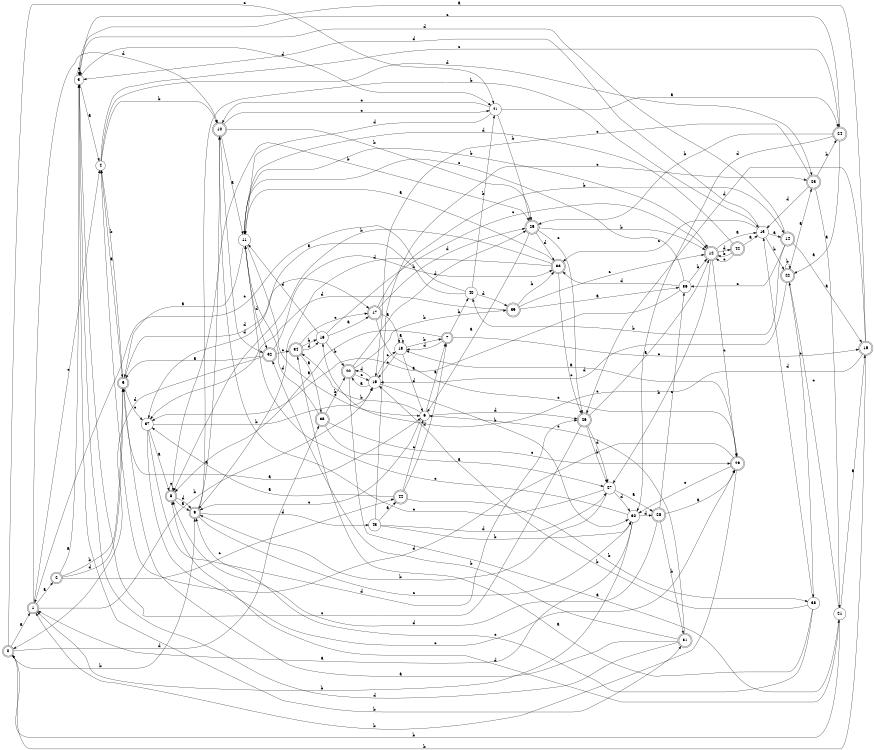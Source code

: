 digraph n36_5 {
__start0 [label="" shape="none"];

rankdir=LR;
size="8,5";

s0 [style="rounded,filled", color="black", fillcolor="white" shape="doublecircle", label="0"];
s1 [style="rounded,filled", color="black", fillcolor="white" shape="doublecircle", label="1"];
s2 [style="rounded,filled", color="black", fillcolor="white" shape="doublecircle", label="2"];
s3 [style="filled", color="black", fillcolor="white" shape="circle", label="3"];
s4 [style="filled", color="black", fillcolor="white" shape="circle", label="4"];
s5 [style="rounded,filled", color="black", fillcolor="white" shape="doublecircle", label="5"];
s6 [style="filled", color="black", fillcolor="white" shape="circle", label="6"];
s7 [style="rounded,filled", color="black", fillcolor="white" shape="doublecircle", label="7"];
s8 [style="rounded,filled", color="black", fillcolor="white" shape="doublecircle", label="8"];
s9 [style="rounded,filled", color="black", fillcolor="white" shape="doublecircle", label="9"];
s10 [style="rounded,filled", color="black", fillcolor="white" shape="doublecircle", label="10"];
s11 [style="filled", color="black", fillcolor="white" shape="circle", label="11"];
s12 [style="rounded,filled", color="black", fillcolor="white" shape="doublecircle", label="12"];
s13 [style="filled", color="black", fillcolor="white" shape="circle", label="13"];
s14 [style="rounded,filled", color="black", fillcolor="white" shape="doublecircle", label="14"];
s15 [style="rounded,filled", color="black", fillcolor="white" shape="doublecircle", label="15"];
s16 [style="filled", color="black", fillcolor="white" shape="circle", label="16"];
s17 [style="rounded,filled", color="black", fillcolor="white" shape="doublecircle", label="17"];
s18 [style="filled", color="black", fillcolor="white" shape="circle", label="18"];
s19 [style="filled", color="black", fillcolor="white" shape="circle", label="19"];
s20 [style="rounded,filled", color="black", fillcolor="white" shape="doublecircle", label="20"];
s21 [style="filled", color="black", fillcolor="white" shape="circle", label="21"];
s22 [style="rounded,filled", color="black", fillcolor="white" shape="doublecircle", label="22"];
s23 [style="rounded,filled", color="black", fillcolor="white" shape="doublecircle", label="23"];
s24 [style="rounded,filled", color="black", fillcolor="white" shape="doublecircle", label="24"];
s25 [style="rounded,filled", color="black", fillcolor="white" shape="doublecircle", label="25"];
s26 [style="rounded,filled", color="black", fillcolor="white" shape="doublecircle", label="26"];
s27 [style="filled", color="black", fillcolor="white" shape="circle", label="27"];
s28 [style="rounded,filled", color="black", fillcolor="white" shape="doublecircle", label="28"];
s29 [style="rounded,filled", color="black", fillcolor="white" shape="doublecircle", label="29"];
s30 [style="filled", color="black", fillcolor="white" shape="circle", label="30"];
s31 [style="rounded,filled", color="black", fillcolor="white" shape="doublecircle", label="31"];
s32 [style="rounded,filled", color="black", fillcolor="white" shape="doublecircle", label="32"];
s33 [style="rounded,filled", color="black", fillcolor="white" shape="doublecircle", label="33"];
s34 [style="rounded,filled", color="black", fillcolor="white" shape="doublecircle", label="34"];
s35 [style="rounded,filled", color="black", fillcolor="white" shape="doublecircle", label="35"];
s36 [style="filled", color="black", fillcolor="white" shape="circle", label="36"];
s37 [style="filled", color="black", fillcolor="white" shape="circle", label="37"];
s38 [style="filled", color="black", fillcolor="white" shape="circle", label="38"];
s39 [style="rounded,filled", color="black", fillcolor="white" shape="doublecircle", label="39"];
s40 [style="filled", color="black", fillcolor="white" shape="circle", label="40"];
s41 [style="filled", color="black", fillcolor="white" shape="circle", label="41"];
s42 [style="rounded,filled", color="black", fillcolor="white" shape="doublecircle", label="42"];
s43 [style="filled", color="black", fillcolor="white" shape="circle", label="43"];
s44 [style="rounded,filled", color="black", fillcolor="white" shape="doublecircle", label="44"];
s0 -> s1 [label="a"];
s0 -> s9 [label="b"];
s0 -> s41 [label="c"];
s0 -> s35 [label="d"];
s1 -> s2 [label="a"];
s1 -> s19 [label="b"];
s1 -> s4 [label="c"];
s1 -> s10 [label="d"];
s2 -> s3 [label="a"];
s2 -> s5 [label="b"];
s2 -> s44 [label="c"];
s2 -> s5 [label="d"];
s3 -> s4 [label="a"];
s3 -> s31 [label="b"];
s3 -> s3 [label="c"];
s3 -> s41 [label="d"];
s4 -> s5 [label="a"];
s4 -> s10 [label="b"];
s4 -> s24 [label="c"];
s4 -> s23 [label="d"];
s5 -> s6 [label="a"];
s5 -> s4 [label="b"];
s5 -> s37 [label="c"];
s5 -> s17 [label="d"];
s6 -> s7 [label="a"];
s6 -> s34 [label="b"];
s6 -> s9 [label="c"];
s6 -> s26 [label="d"];
s7 -> s8 [label="a"];
s7 -> s40 [label="b"];
s7 -> s15 [label="c"];
s7 -> s18 [label="d"];
s8 -> s9 [label="a"];
s8 -> s25 [label="b"];
s8 -> s8 [label="c"];
s8 -> s9 [label="d"];
s9 -> s10 [label="a"];
s9 -> s13 [label="b"];
s9 -> s30 [label="c"];
s9 -> s43 [label="d"];
s10 -> s11 [label="a"];
s10 -> s25 [label="b"];
s10 -> s41 [label="c"];
s10 -> s32 [label="d"];
s11 -> s5 [label="a"];
s11 -> s12 [label="b"];
s11 -> s6 [label="c"];
s11 -> s32 [label="d"];
s12 -> s13 [label="a"];
s12 -> s27 [label="b"];
s12 -> s29 [label="c"];
s12 -> s42 [label="d"];
s13 -> s14 [label="a"];
s13 -> s22 [label="b"];
s13 -> s33 [label="c"];
s13 -> s3 [label="d"];
s14 -> s15 [label="a"];
s14 -> s40 [label="b"];
s14 -> s36 [label="c"];
s14 -> s3 [label="d"];
s15 -> s3 [label="a"];
s15 -> s0 [label="b"];
s15 -> s16 [label="c"];
s15 -> s26 [label="d"];
s16 -> s17 [label="a"];
s16 -> s20 [label="b"];
s16 -> s12 [label="c"];
s16 -> s11 [label="d"];
s17 -> s18 [label="a"];
s17 -> s14 [label="b"];
s17 -> s29 [label="c"];
s17 -> s25 [label="d"];
s18 -> s18 [label="a"];
s18 -> s7 [label="b"];
s18 -> s19 [label="c"];
s18 -> s6 [label="d"];
s19 -> s20 [label="a"];
s19 -> s30 [label="b"];
s19 -> s18 [label="c"];
s19 -> s20 [label="d"];
s20 -> s21 [label="a"];
s20 -> s39 [label="b"];
s20 -> s19 [label="c"];
s20 -> s25 [label="d"];
s21 -> s15 [label="a"];
s21 -> s0 [label="b"];
s21 -> s22 [label="c"];
s21 -> s8 [label="d"];
s22 -> s23 [label="a"];
s22 -> s22 [label="b"];
s22 -> s38 [label="c"];
s22 -> s19 [label="d"];
s23 -> s21 [label="a"];
s23 -> s24 [label="b"];
s23 -> s19 [label="c"];
s23 -> s13 [label="d"];
s24 -> s22 [label="a"];
s24 -> s25 [label="b"];
s24 -> s3 [label="c"];
s24 -> s30 [label="d"];
s25 -> s6 [label="a"];
s25 -> s12 [label="b"];
s25 -> s26 [label="c"];
s25 -> s33 [label="d"];
s26 -> s12 [label="a"];
s26 -> s27 [label="b"];
s26 -> s3 [label="c"];
s26 -> s27 [label="d"];
s27 -> s28 [label="a"];
s27 -> s9 [label="b"];
s27 -> s10 [label="c"];
s27 -> s30 [label="d"];
s28 -> s29 [label="a"];
s28 -> s31 [label="b"];
s28 -> s36 [label="c"];
s28 -> s8 [label="d"];
s29 -> s18 [label="a"];
s29 -> s1 [label="b"];
s29 -> s30 [label="c"];
s29 -> s4 [label="d"];
s30 -> s1 [label="a"];
s30 -> s1 [label="b"];
s30 -> s11 [label="c"];
s30 -> s28 [label="d"];
s31 -> s5 [label="a"];
s31 -> s32 [label="b"];
s31 -> s6 [label="c"];
s31 -> s3 [label="d"];
s32 -> s5 [label="a"];
s32 -> s33 [label="b"];
s32 -> s34 [label="c"];
s32 -> s0 [label="d"];
s33 -> s11 [label="a"];
s33 -> s8 [label="b"];
s33 -> s26 [label="c"];
s33 -> s9 [label="d"];
s34 -> s35 [label="a"];
s34 -> s16 [label="b"];
s34 -> s17 [label="c"];
s34 -> s16 [label="d"];
s35 -> s27 [label="a"];
s35 -> s20 [label="b"];
s35 -> s29 [label="c"];
s35 -> s11 [label="d"];
s36 -> s37 [label="a"];
s36 -> s12 [label="b"];
s36 -> s11 [label="c"];
s36 -> s33 [label="d"];
s37 -> s8 [label="a"];
s37 -> s19 [label="b"];
s37 -> s29 [label="c"];
s37 -> s26 [label="d"];
s38 -> s34 [label="a"];
s38 -> s19 [label="b"];
s38 -> s9 [label="c"];
s38 -> s13 [label="d"];
s39 -> s36 [label="a"];
s39 -> s33 [label="b"];
s39 -> s12 [label="c"];
s39 -> s37 [label="d"];
s40 -> s37 [label="a"];
s40 -> s41 [label="b"];
s40 -> s1 [label="c"];
s40 -> s39 [label="d"];
s41 -> s24 [label="a"];
s41 -> s25 [label="b"];
s41 -> s10 [label="c"];
s41 -> s11 [label="d"];
s42 -> s13 [label="a"];
s42 -> s12 [label="b"];
s42 -> s12 [label="c"];
s42 -> s11 [label="d"];
s43 -> s44 [label="a"];
s43 -> s30 [label="b"];
s43 -> s23 [label="c"];
s43 -> s27 [label="d"];
s44 -> s37 [label="a"];
s44 -> s38 [label="b"];
s44 -> s6 [label="c"];
s44 -> s7 [label="d"];

}